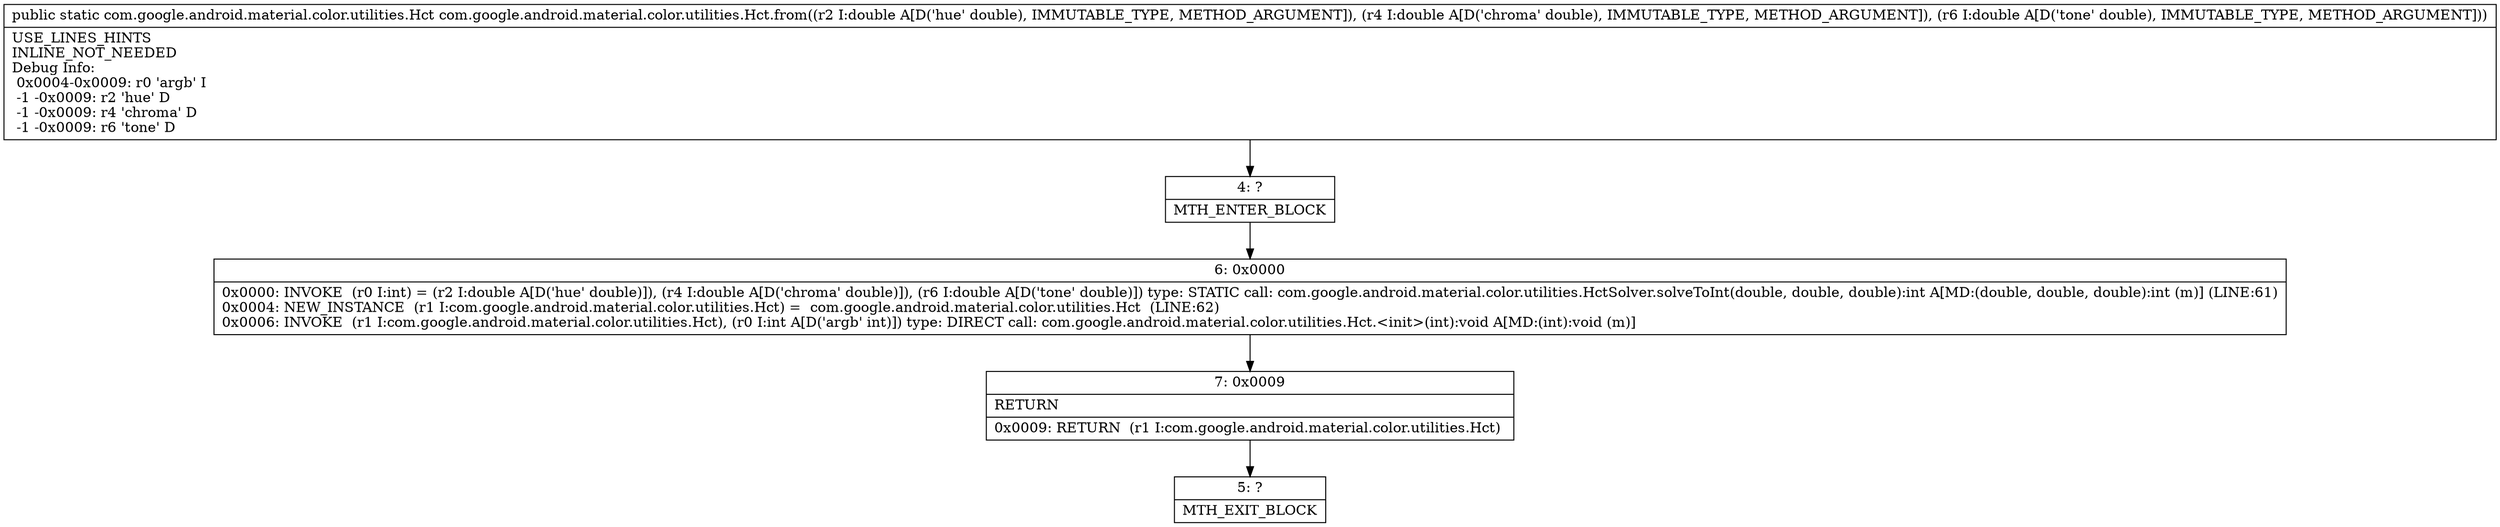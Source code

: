 digraph "CFG forcom.google.android.material.color.utilities.Hct.from(DDD)Lcom\/google\/android\/material\/color\/utilities\/Hct;" {
Node_4 [shape=record,label="{4\:\ ?|MTH_ENTER_BLOCK\l}"];
Node_6 [shape=record,label="{6\:\ 0x0000|0x0000: INVOKE  (r0 I:int) = (r2 I:double A[D('hue' double)]), (r4 I:double A[D('chroma' double)]), (r6 I:double A[D('tone' double)]) type: STATIC call: com.google.android.material.color.utilities.HctSolver.solveToInt(double, double, double):int A[MD:(double, double, double):int (m)] (LINE:61)\l0x0004: NEW_INSTANCE  (r1 I:com.google.android.material.color.utilities.Hct) =  com.google.android.material.color.utilities.Hct  (LINE:62)\l0x0006: INVOKE  (r1 I:com.google.android.material.color.utilities.Hct), (r0 I:int A[D('argb' int)]) type: DIRECT call: com.google.android.material.color.utilities.Hct.\<init\>(int):void A[MD:(int):void (m)]\l}"];
Node_7 [shape=record,label="{7\:\ 0x0009|RETURN\l|0x0009: RETURN  (r1 I:com.google.android.material.color.utilities.Hct) \l}"];
Node_5 [shape=record,label="{5\:\ ?|MTH_EXIT_BLOCK\l}"];
MethodNode[shape=record,label="{public static com.google.android.material.color.utilities.Hct com.google.android.material.color.utilities.Hct.from((r2 I:double A[D('hue' double), IMMUTABLE_TYPE, METHOD_ARGUMENT]), (r4 I:double A[D('chroma' double), IMMUTABLE_TYPE, METHOD_ARGUMENT]), (r6 I:double A[D('tone' double), IMMUTABLE_TYPE, METHOD_ARGUMENT]))  | USE_LINES_HINTS\lINLINE_NOT_NEEDED\lDebug Info:\l  0x0004\-0x0009: r0 'argb' I\l  \-1 \-0x0009: r2 'hue' D\l  \-1 \-0x0009: r4 'chroma' D\l  \-1 \-0x0009: r6 'tone' D\l}"];
MethodNode -> Node_4;Node_4 -> Node_6;
Node_6 -> Node_7;
Node_7 -> Node_5;
}

